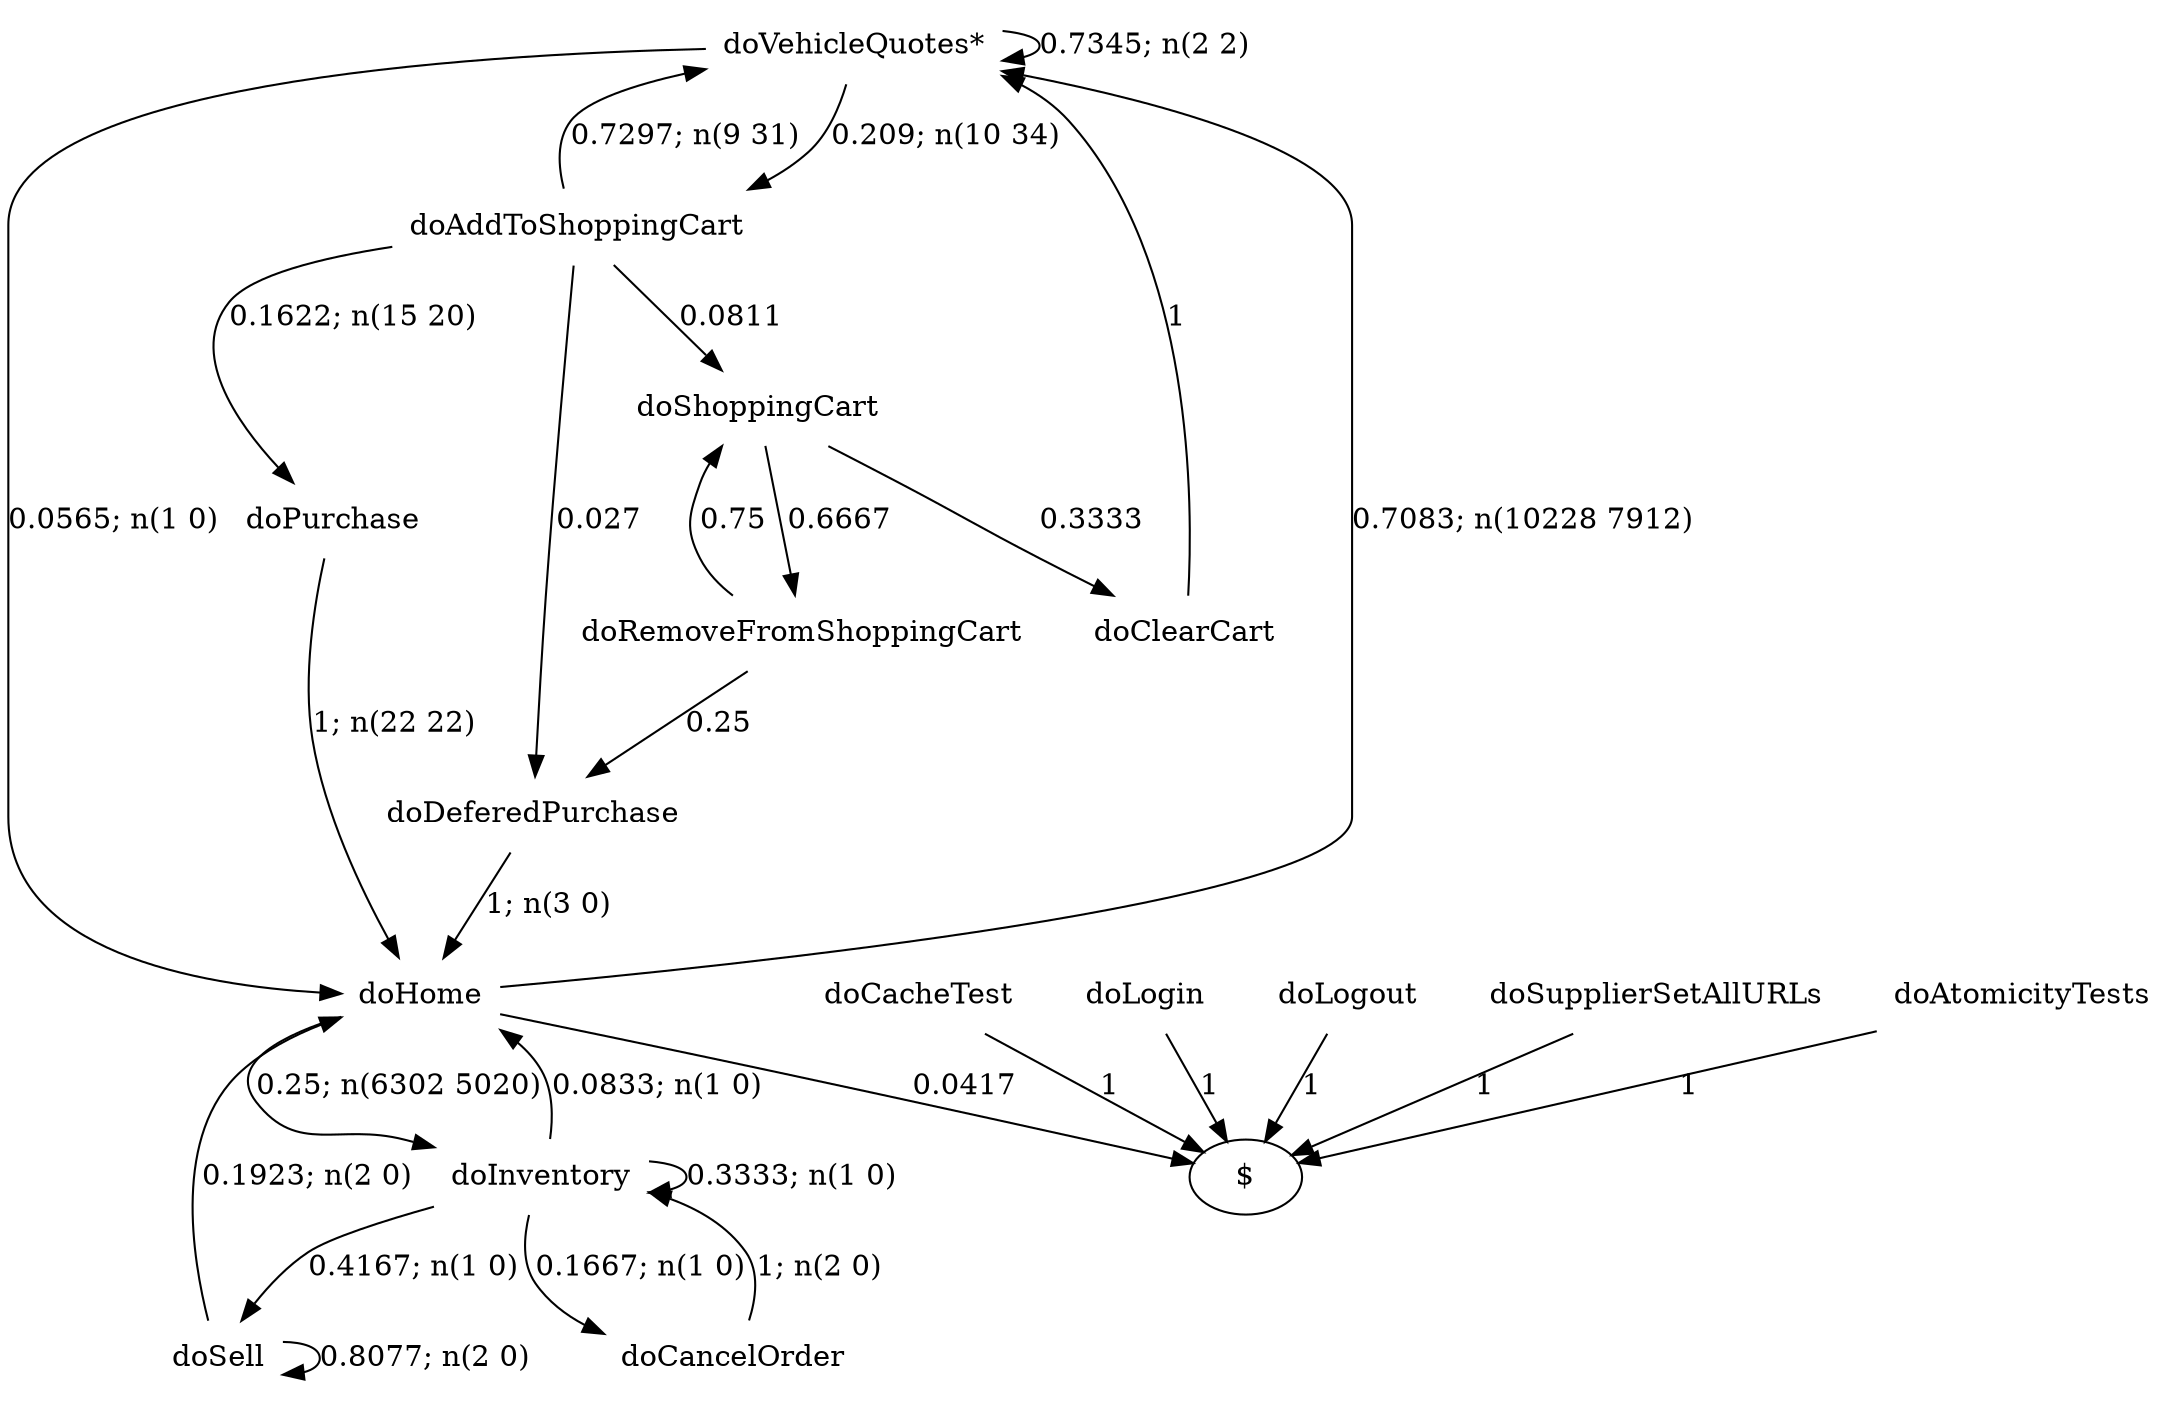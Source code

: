 digraph G {"doVehicleQuotes*" [label="doVehicleQuotes*",shape=none];"doSupplierSetAllURLs" [label="doSupplierSetAllURLs",shape=none];"doAtomicityTests" [label="doAtomicityTests",shape=none];"doCacheTest" [label="doCacheTest",shape=none];"doLogin" [label="doLogin",shape=none];"doAddToShoppingCart" [label="doAddToShoppingCart",shape=none];"doDeferedPurchase" [label="doDeferedPurchase",shape=none];"doHome" [label="doHome",shape=none];"doShoppingCart" [label="doShoppingCart",shape=none];"doClearCart" [label="doClearCart",shape=none];"doPurchase" [label="doPurchase",shape=none];"doInventory" [label="doInventory",shape=none];"doSell" [label="doSell",shape=none];"doLogout" [label="doLogout",shape=none];"doCancelOrder" [label="doCancelOrder",shape=none];"doRemoveFromShoppingCart" [label="doRemoveFromShoppingCart",shape=none];"doVehicleQuotes*"->"doVehicleQuotes*" [style=solid,label="0.7345; n(2 2)"];"doVehicleQuotes*"->"doAddToShoppingCart" [style=solid,label="0.209; n(10 34)"];"doVehicleQuotes*"->"doHome" [style=solid,label="0.0565; n(1 0)"];"doSupplierSetAllURLs"->"$" [style=solid,label="1"];"doAtomicityTests"->"$" [style=solid,label="1"];"doCacheTest"->"$" [style=solid,label="1"];"doLogin"->"$" [style=solid,label="1"];"doAddToShoppingCart"->"doVehicleQuotes*" [style=solid,label="0.7297; n(9 31)"];"doAddToShoppingCart"->"doDeferedPurchase" [style=solid,label="0.027"];"doAddToShoppingCart"->"doShoppingCart" [style=solid,label="0.0811"];"doAddToShoppingCart"->"doPurchase" [style=solid,label="0.1622; n(15 20)"];"doDeferedPurchase"->"doHome" [style=solid,label="1; n(3 0)"];"doHome"->"doVehicleQuotes*" [style=solid,label="0.7083; n(10228 7912)"];"doHome"->"doInventory" [style=solid,label="0.25; n(6302 5020)"];"doHome"->"$" [style=solid,label="0.0417"];"doShoppingCart"->"doClearCart" [style=solid,label="0.3333"];"doShoppingCart"->"doRemoveFromShoppingCart" [style=solid,label="0.6667"];"doClearCart"->"doVehicleQuotes*" [style=solid,label="1"];"doPurchase"->"doHome" [style=solid,label="1; n(22 22)"];"doInventory"->"doHome" [style=solid,label="0.0833; n(1 0)"];"doInventory"->"doInventory" [style=solid,label="0.3333; n(1 0)"];"doInventory"->"doSell" [style=solid,label="0.4167; n(1 0)"];"doInventory"->"doCancelOrder" [style=solid,label="0.1667; n(1 0)"];"doSell"->"doHome" [style=solid,label="0.1923; n(2 0)"];"doSell"->"doSell" [style=solid,label="0.8077; n(2 0)"];"doLogout"->"$" [style=solid,label="1"];"doCancelOrder"->"doInventory" [style=solid,label="1; n(2 0)"];"doRemoveFromShoppingCart"->"doDeferedPurchase" [style=solid,label="0.25"];"doRemoveFromShoppingCart"->"doShoppingCart" [style=solid,label="0.75"];}